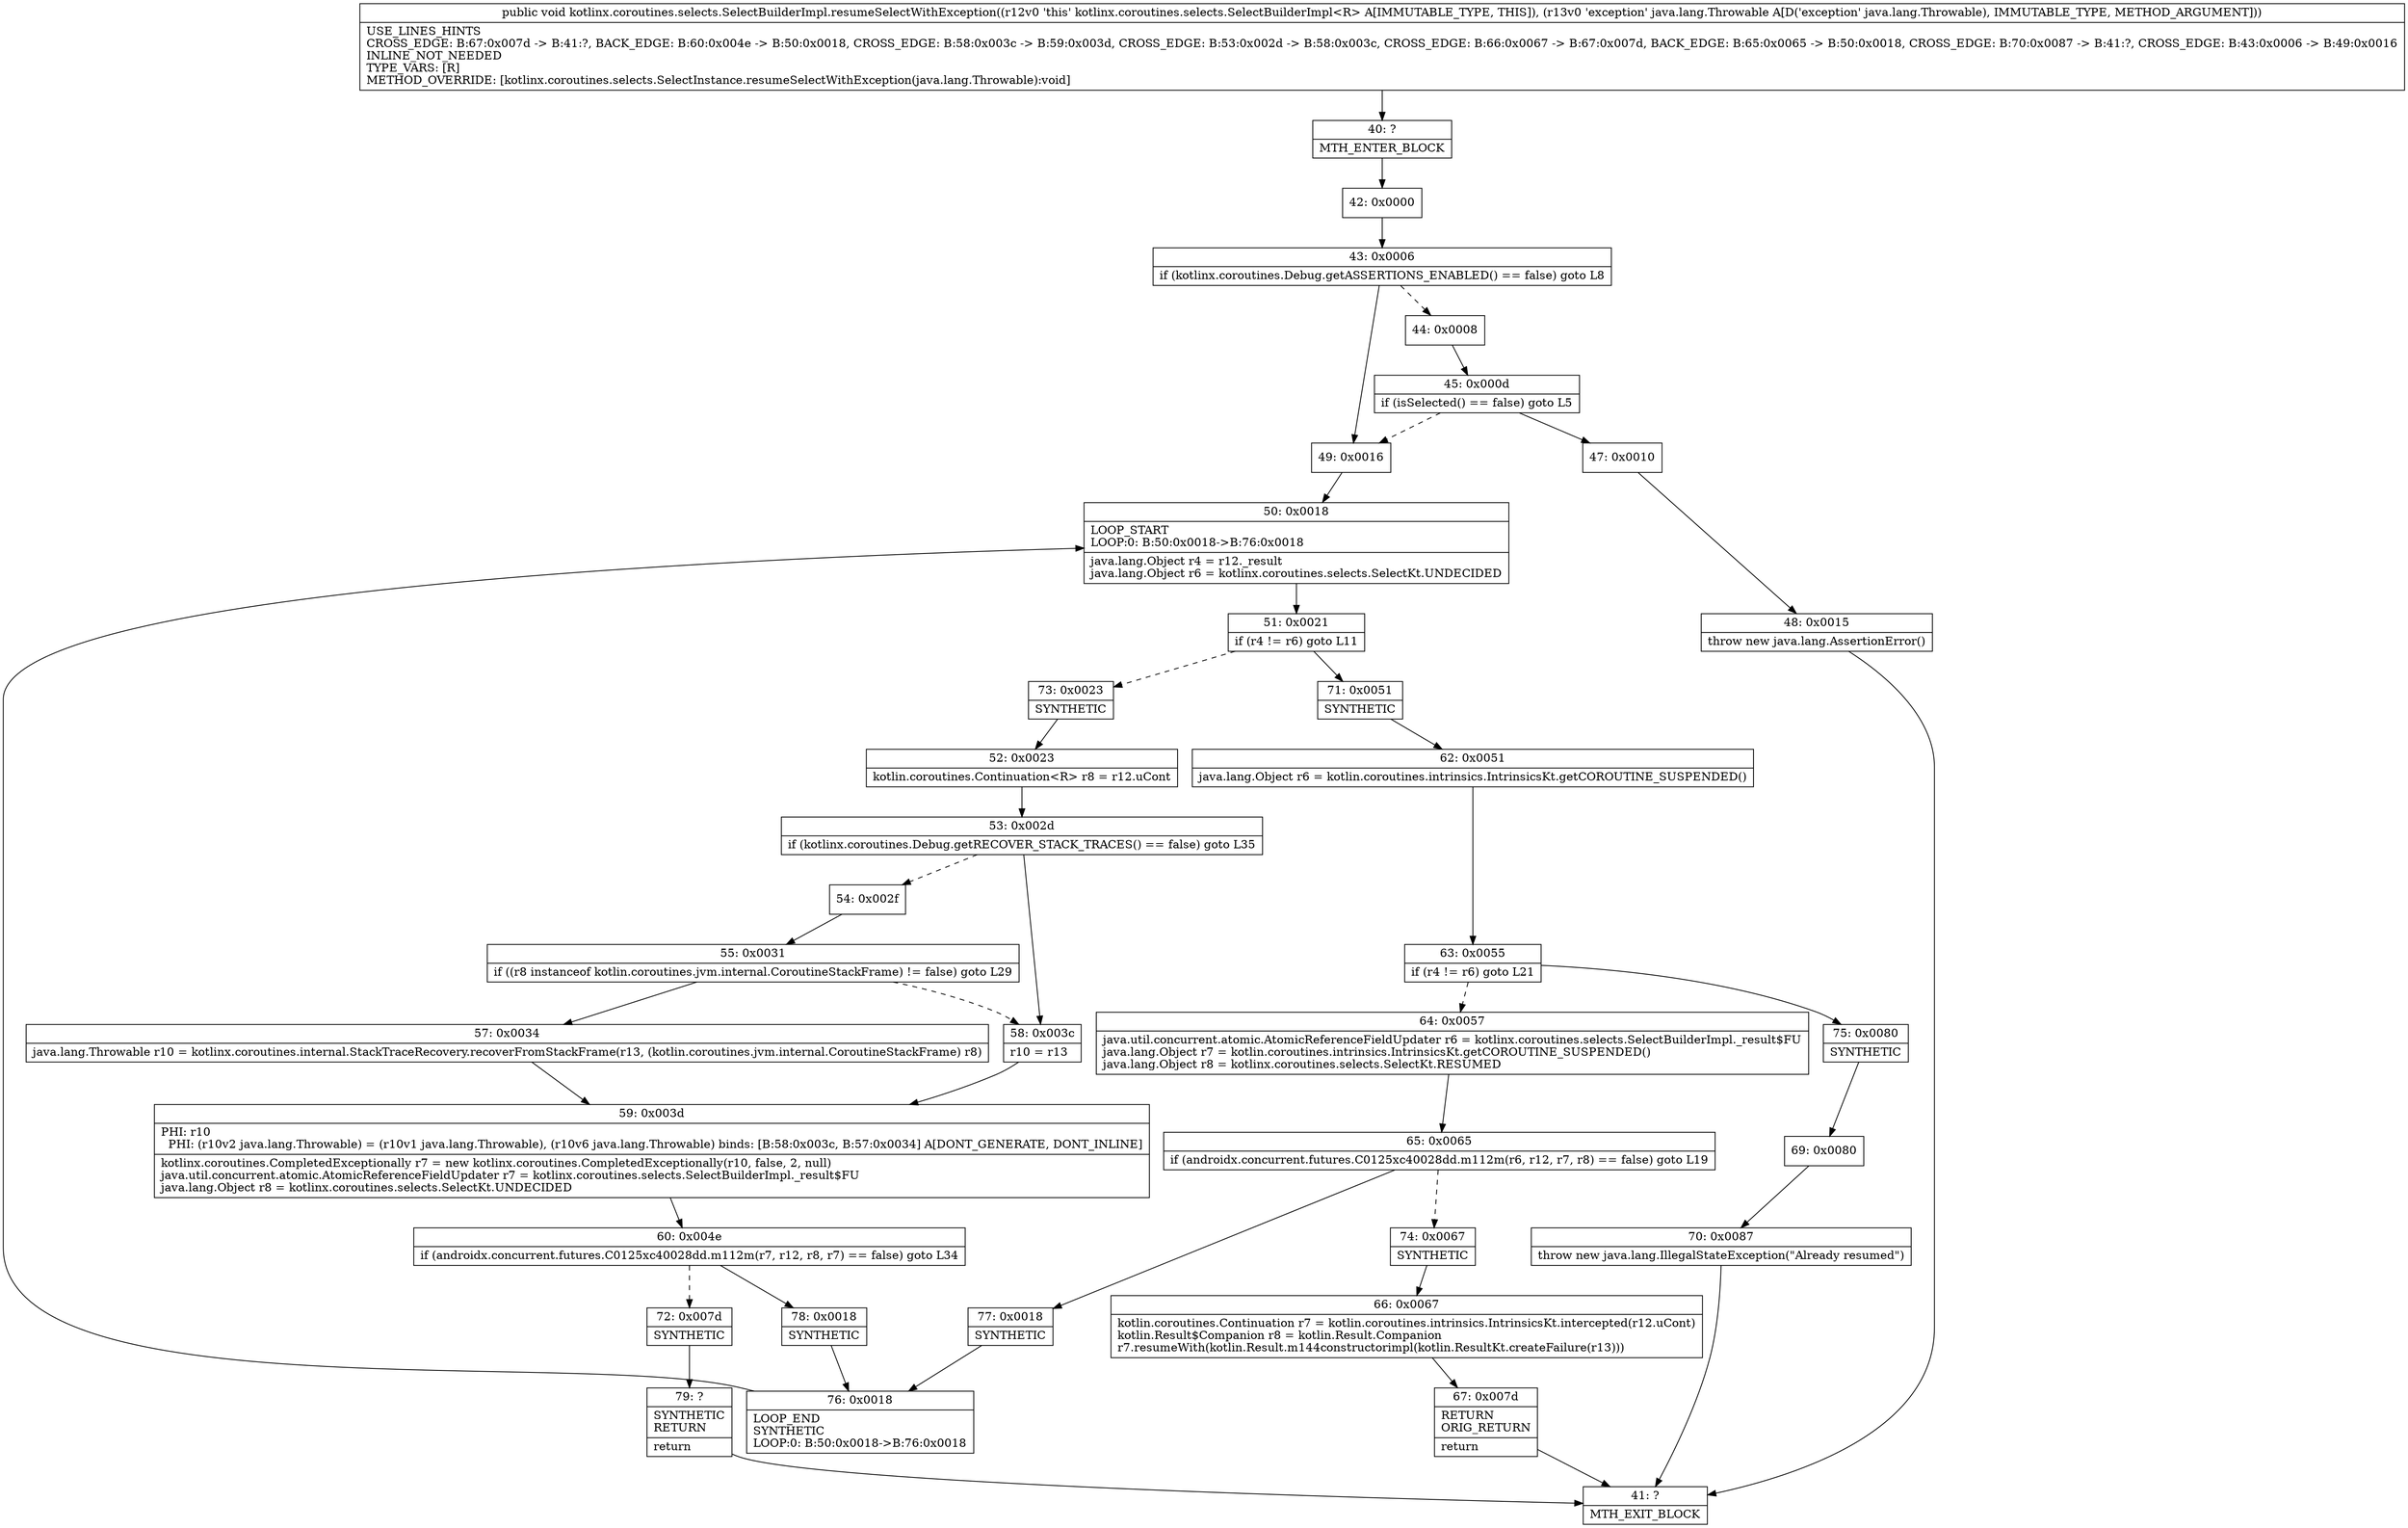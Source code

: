 digraph "CFG forkotlinx.coroutines.selects.SelectBuilderImpl.resumeSelectWithException(Ljava\/lang\/Throwable;)V" {
Node_40 [shape=record,label="{40\:\ ?|MTH_ENTER_BLOCK\l}"];
Node_42 [shape=record,label="{42\:\ 0x0000}"];
Node_43 [shape=record,label="{43\:\ 0x0006|if (kotlinx.coroutines.Debug.getASSERTIONS_ENABLED() == false) goto L8\l}"];
Node_44 [shape=record,label="{44\:\ 0x0008}"];
Node_45 [shape=record,label="{45\:\ 0x000d|if (isSelected() == false) goto L5\l}"];
Node_47 [shape=record,label="{47\:\ 0x0010}"];
Node_48 [shape=record,label="{48\:\ 0x0015|throw new java.lang.AssertionError()\l}"];
Node_41 [shape=record,label="{41\:\ ?|MTH_EXIT_BLOCK\l}"];
Node_49 [shape=record,label="{49\:\ 0x0016}"];
Node_50 [shape=record,label="{50\:\ 0x0018|LOOP_START\lLOOP:0: B:50:0x0018\-\>B:76:0x0018\l|java.lang.Object r4 = r12._result\ljava.lang.Object r6 = kotlinx.coroutines.selects.SelectKt.UNDECIDED\l}"];
Node_51 [shape=record,label="{51\:\ 0x0021|if (r4 != r6) goto L11\l}"];
Node_71 [shape=record,label="{71\:\ 0x0051|SYNTHETIC\l}"];
Node_62 [shape=record,label="{62\:\ 0x0051|java.lang.Object r6 = kotlin.coroutines.intrinsics.IntrinsicsKt.getCOROUTINE_SUSPENDED()\l}"];
Node_63 [shape=record,label="{63\:\ 0x0055|if (r4 != r6) goto L21\l}"];
Node_64 [shape=record,label="{64\:\ 0x0057|java.util.concurrent.atomic.AtomicReferenceFieldUpdater r6 = kotlinx.coroutines.selects.SelectBuilderImpl._result$FU\ljava.lang.Object r7 = kotlin.coroutines.intrinsics.IntrinsicsKt.getCOROUTINE_SUSPENDED()\ljava.lang.Object r8 = kotlinx.coroutines.selects.SelectKt.RESUMED\l}"];
Node_65 [shape=record,label="{65\:\ 0x0065|if (androidx.concurrent.futures.C0125xc40028dd.m112m(r6, r12, r7, r8) == false) goto L19\l}"];
Node_74 [shape=record,label="{74\:\ 0x0067|SYNTHETIC\l}"];
Node_66 [shape=record,label="{66\:\ 0x0067|kotlin.coroutines.Continuation r7 = kotlin.coroutines.intrinsics.IntrinsicsKt.intercepted(r12.uCont)\lkotlin.Result$Companion r8 = kotlin.Result.Companion\lr7.resumeWith(kotlin.Result.m144constructorimpl(kotlin.ResultKt.createFailure(r13)))\l}"];
Node_67 [shape=record,label="{67\:\ 0x007d|RETURN\lORIG_RETURN\l|return\l}"];
Node_77 [shape=record,label="{77\:\ 0x0018|SYNTHETIC\l}"];
Node_76 [shape=record,label="{76\:\ 0x0018|LOOP_END\lSYNTHETIC\lLOOP:0: B:50:0x0018\-\>B:76:0x0018\l}"];
Node_75 [shape=record,label="{75\:\ 0x0080|SYNTHETIC\l}"];
Node_69 [shape=record,label="{69\:\ 0x0080}"];
Node_70 [shape=record,label="{70\:\ 0x0087|throw new java.lang.IllegalStateException(\"Already resumed\")\l}"];
Node_73 [shape=record,label="{73\:\ 0x0023|SYNTHETIC\l}"];
Node_52 [shape=record,label="{52\:\ 0x0023|kotlin.coroutines.Continuation\<R\> r8 = r12.uCont\l}"];
Node_53 [shape=record,label="{53\:\ 0x002d|if (kotlinx.coroutines.Debug.getRECOVER_STACK_TRACES() == false) goto L35\l}"];
Node_54 [shape=record,label="{54\:\ 0x002f}"];
Node_55 [shape=record,label="{55\:\ 0x0031|if ((r8 instanceof kotlin.coroutines.jvm.internal.CoroutineStackFrame) != false) goto L29\l}"];
Node_57 [shape=record,label="{57\:\ 0x0034|java.lang.Throwable r10 = kotlinx.coroutines.internal.StackTraceRecovery.recoverFromStackFrame(r13, (kotlin.coroutines.jvm.internal.CoroutineStackFrame) r8)\l}"];
Node_59 [shape=record,label="{59\:\ 0x003d|PHI: r10 \l  PHI: (r10v2 java.lang.Throwable) = (r10v1 java.lang.Throwable), (r10v6 java.lang.Throwable) binds: [B:58:0x003c, B:57:0x0034] A[DONT_GENERATE, DONT_INLINE]\l|kotlinx.coroutines.CompletedExceptionally r7 = new kotlinx.coroutines.CompletedExceptionally(r10, false, 2, null)\ljava.util.concurrent.atomic.AtomicReferenceFieldUpdater r7 = kotlinx.coroutines.selects.SelectBuilderImpl._result$FU\ljava.lang.Object r8 = kotlinx.coroutines.selects.SelectKt.UNDECIDED\l}"];
Node_60 [shape=record,label="{60\:\ 0x004e|if (androidx.concurrent.futures.C0125xc40028dd.m112m(r7, r12, r8, r7) == false) goto L34\l}"];
Node_72 [shape=record,label="{72\:\ 0x007d|SYNTHETIC\l}"];
Node_79 [shape=record,label="{79\:\ ?|SYNTHETIC\lRETURN\l|return\l}"];
Node_78 [shape=record,label="{78\:\ 0x0018|SYNTHETIC\l}"];
Node_58 [shape=record,label="{58\:\ 0x003c|r10 = r13\l}"];
MethodNode[shape=record,label="{public void kotlinx.coroutines.selects.SelectBuilderImpl.resumeSelectWithException((r12v0 'this' kotlinx.coroutines.selects.SelectBuilderImpl\<R\> A[IMMUTABLE_TYPE, THIS]), (r13v0 'exception' java.lang.Throwable A[D('exception' java.lang.Throwable), IMMUTABLE_TYPE, METHOD_ARGUMENT]))  | USE_LINES_HINTS\lCROSS_EDGE: B:67:0x007d \-\> B:41:?, BACK_EDGE: B:60:0x004e \-\> B:50:0x0018, CROSS_EDGE: B:58:0x003c \-\> B:59:0x003d, CROSS_EDGE: B:53:0x002d \-\> B:58:0x003c, CROSS_EDGE: B:66:0x0067 \-\> B:67:0x007d, BACK_EDGE: B:65:0x0065 \-\> B:50:0x0018, CROSS_EDGE: B:70:0x0087 \-\> B:41:?, CROSS_EDGE: B:43:0x0006 \-\> B:49:0x0016\lINLINE_NOT_NEEDED\lTYPE_VARS: [R]\lMETHOD_OVERRIDE: [kotlinx.coroutines.selects.SelectInstance.resumeSelectWithException(java.lang.Throwable):void]\l}"];
MethodNode -> Node_40;Node_40 -> Node_42;
Node_42 -> Node_43;
Node_43 -> Node_44[style=dashed];
Node_43 -> Node_49;
Node_44 -> Node_45;
Node_45 -> Node_47;
Node_45 -> Node_49[style=dashed];
Node_47 -> Node_48;
Node_48 -> Node_41;
Node_49 -> Node_50;
Node_50 -> Node_51;
Node_51 -> Node_71;
Node_51 -> Node_73[style=dashed];
Node_71 -> Node_62;
Node_62 -> Node_63;
Node_63 -> Node_64[style=dashed];
Node_63 -> Node_75;
Node_64 -> Node_65;
Node_65 -> Node_74[style=dashed];
Node_65 -> Node_77;
Node_74 -> Node_66;
Node_66 -> Node_67;
Node_67 -> Node_41;
Node_77 -> Node_76;
Node_76 -> Node_50;
Node_75 -> Node_69;
Node_69 -> Node_70;
Node_70 -> Node_41;
Node_73 -> Node_52;
Node_52 -> Node_53;
Node_53 -> Node_54[style=dashed];
Node_53 -> Node_58;
Node_54 -> Node_55;
Node_55 -> Node_57;
Node_55 -> Node_58[style=dashed];
Node_57 -> Node_59;
Node_59 -> Node_60;
Node_60 -> Node_72[style=dashed];
Node_60 -> Node_78;
Node_72 -> Node_79;
Node_79 -> Node_41;
Node_78 -> Node_76;
Node_58 -> Node_59;
}


